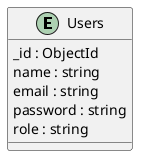 @startuml Users_Diagram

entity "Users" as Users {
  _id : ObjectId
  name : string
  email : string
  password : string
  role : string
}

@enduml